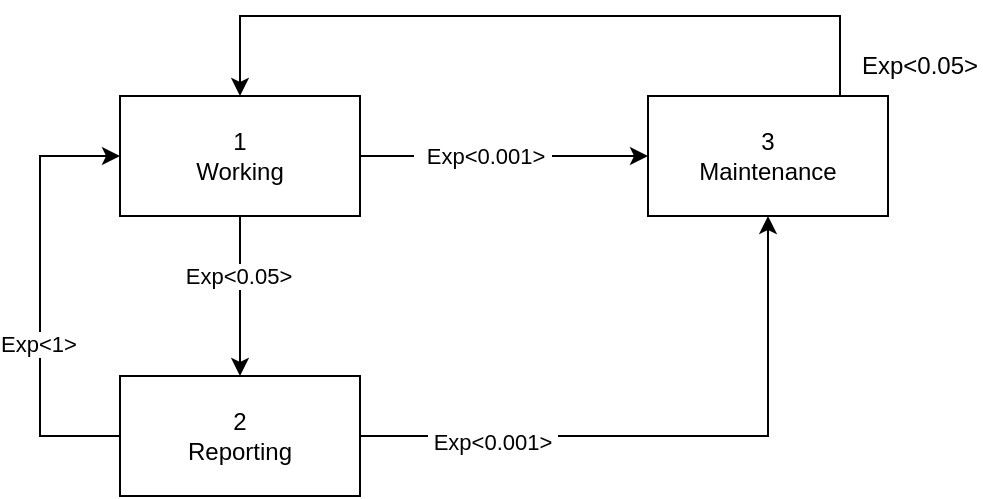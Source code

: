 <mxfile version="15.9.6" type="device"><diagram id="3iuuenOZCtWrFAdWLoOm" name="Page-1"><mxGraphModel dx="1422" dy="762" grid="1" gridSize="10" guides="1" tooltips="1" connect="1" arrows="1" fold="1" page="1" pageScale="1" pageWidth="827" pageHeight="1169" math="0" shadow="0"><root><mxCell id="0"/><mxCell id="1" parent="0"/><mxCell id="dd8KoLUNGnMIIPn3PsI2-4" style="edgeStyle=orthogonalEdgeStyle;rounded=0;orthogonalLoop=1;jettySize=auto;html=1;" edge="1" parent="1" source="dd8KoLUNGnMIIPn3PsI2-1" target="dd8KoLUNGnMIIPn3PsI2-2"><mxGeometry relative="1" as="geometry"/></mxCell><mxCell id="dd8KoLUNGnMIIPn3PsI2-5" value="&amp;nbsp; Exp&amp;lt;0.001&amp;gt;&amp;nbsp;" style="edgeLabel;html=1;align=center;verticalAlign=middle;resizable=0;points=[];" vertex="1" connectable="0" parent="dd8KoLUNGnMIIPn3PsI2-4"><mxGeometry x="-0.244" relative="1" as="geometry"><mxPoint x="6" as="offset"/></mxGeometry></mxCell><mxCell id="dd8KoLUNGnMIIPn3PsI2-6" style="edgeStyle=orthogonalEdgeStyle;rounded=0;orthogonalLoop=1;jettySize=auto;html=1;" edge="1" parent="1" source="dd8KoLUNGnMIIPn3PsI2-1" target="dd8KoLUNGnMIIPn3PsI2-3"><mxGeometry relative="1" as="geometry"/></mxCell><mxCell id="dd8KoLUNGnMIIPn3PsI2-7" value="&amp;nbsp;Exp&amp;lt;0.05&amp;gt;&amp;nbsp;" style="edgeLabel;html=1;align=center;verticalAlign=middle;resizable=0;points=[];" vertex="1" connectable="0" parent="dd8KoLUNGnMIIPn3PsI2-6"><mxGeometry x="-0.263" y="-1" relative="1" as="geometry"><mxPoint as="offset"/></mxGeometry></mxCell><mxCell id="dd8KoLUNGnMIIPn3PsI2-1" value="1&lt;br&gt;Working" style="rounded=0;whiteSpace=wrap;html=1;" vertex="1" parent="1"><mxGeometry x="90" y="160" width="120" height="60" as="geometry"/></mxCell><mxCell id="dd8KoLUNGnMIIPn3PsI2-10" style="edgeStyle=orthogonalEdgeStyle;rounded=0;orthogonalLoop=1;jettySize=auto;html=1;entryX=0.5;entryY=0;entryDx=0;entryDy=0;" edge="1" parent="1" source="dd8KoLUNGnMIIPn3PsI2-2" target="dd8KoLUNGnMIIPn3PsI2-1"><mxGeometry relative="1" as="geometry"><mxPoint x="410" y="70" as="targetPoint"/><Array as="points"><mxPoint x="450" y="120"/><mxPoint x="150" y="120"/></Array></mxGeometry></mxCell><mxCell id="dd8KoLUNGnMIIPn3PsI2-2" value="3&lt;br&gt;Maintenance" style="rounded=0;whiteSpace=wrap;html=1;" vertex="1" parent="1"><mxGeometry x="354" y="160" width="120" height="60" as="geometry"/></mxCell><mxCell id="dd8KoLUNGnMIIPn3PsI2-12" style="edgeStyle=orthogonalEdgeStyle;rounded=0;orthogonalLoop=1;jettySize=auto;html=1;" edge="1" parent="1" source="dd8KoLUNGnMIIPn3PsI2-3" target="dd8KoLUNGnMIIPn3PsI2-2"><mxGeometry relative="1" as="geometry"/></mxCell><mxCell id="dd8KoLUNGnMIIPn3PsI2-13" value="&amp;nbsp;Exp&amp;lt;0.001&amp;gt;&amp;nbsp;" style="edgeLabel;html=1;align=center;verticalAlign=middle;resizable=0;points=[];" vertex="1" connectable="0" parent="dd8KoLUNGnMIIPn3PsI2-12"><mxGeometry x="-0.581" y="-3" relative="1" as="geometry"><mxPoint as="offset"/></mxGeometry></mxCell><mxCell id="dd8KoLUNGnMIIPn3PsI2-14" style="edgeStyle=orthogonalEdgeStyle;rounded=0;orthogonalLoop=1;jettySize=auto;html=1;entryX=0;entryY=0.5;entryDx=0;entryDy=0;" edge="1" parent="1" source="dd8KoLUNGnMIIPn3PsI2-3" target="dd8KoLUNGnMIIPn3PsI2-1"><mxGeometry relative="1" as="geometry"><mxPoint x="40" y="190" as="targetPoint"/><Array as="points"><mxPoint x="50" y="330"/><mxPoint x="50" y="190"/></Array></mxGeometry></mxCell><mxCell id="dd8KoLUNGnMIIPn3PsI2-15" value="Exp&amp;lt;1&amp;gt;" style="edgeLabel;html=1;align=center;verticalAlign=middle;resizable=0;points=[];" vertex="1" connectable="0" parent="dd8KoLUNGnMIIPn3PsI2-14"><mxGeometry x="-0.212" y="1" relative="1" as="geometry"><mxPoint as="offset"/></mxGeometry></mxCell><mxCell id="dd8KoLUNGnMIIPn3PsI2-3" value="2&lt;br&gt;Reporting" style="rounded=0;whiteSpace=wrap;html=1;" vertex="1" parent="1"><mxGeometry x="90" y="300" width="120" height="60" as="geometry"/></mxCell><mxCell id="dd8KoLUNGnMIIPn3PsI2-8" value="Exp&amp;lt;0.05&amp;gt;" style="text;html=1;strokeColor=none;fillColor=none;align=center;verticalAlign=middle;whiteSpace=wrap;rounded=0;" vertex="1" parent="1"><mxGeometry x="460" y="130" width="60" height="30" as="geometry"/></mxCell></root></mxGraphModel></diagram></mxfile>